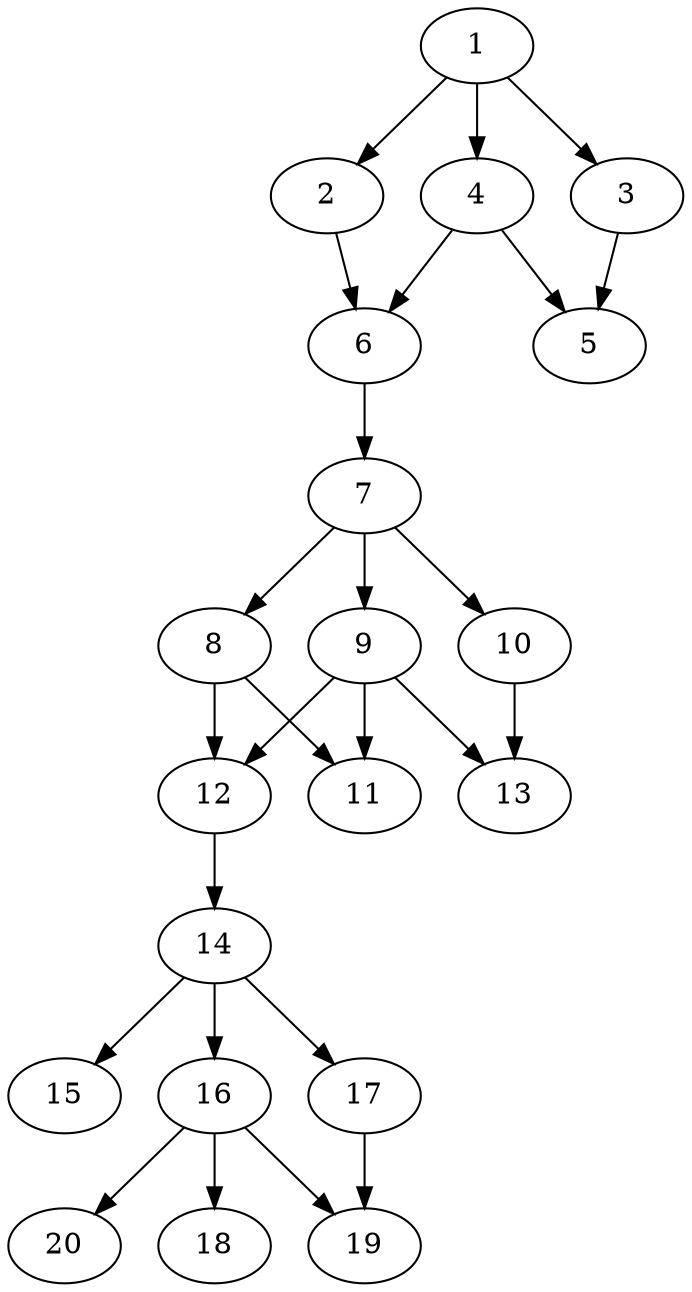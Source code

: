 // DAG automatically generated by daggen at Sat Jul 27 15:35:52 2019
// ./daggen --dot -n 20 --ccr 0.3 --fat 0.4 --regular 0.5 --density 0.6 --mindata 5242880 --maxdata 52428800 
digraph G {
  1 [size="100358827", alpha="0.10", expect_size="30107648"] 
  1 -> 2 [size ="30107648"]
  1 -> 3 [size ="30107648"]
  1 -> 4 [size ="30107648"]
  2 [size="173260800", alpha="0.12", expect_size="51978240"] 
  2 -> 6 [size ="51978240"]
  3 [size="88620373", alpha="0.07", expect_size="26586112"] 
  3 -> 5 [size ="26586112"]
  4 [size="63976107", alpha="0.09", expect_size="19192832"] 
  4 -> 5 [size ="19192832"]
  4 -> 6 [size ="19192832"]
  5 [size="91289600", alpha="0.04", expect_size="27386880"] 
  6 [size="168560640", alpha="0.17", expect_size="50568192"] 
  6 -> 7 [size ="50568192"]
  7 [size="143732053", alpha="0.05", expect_size="43119616"] 
  7 -> 8 [size ="43119616"]
  7 -> 9 [size ="43119616"]
  7 -> 10 [size ="43119616"]
  8 [size="57163093", alpha="0.17", expect_size="17148928"] 
  8 -> 11 [size ="17148928"]
  8 -> 12 [size ="17148928"]
  9 [size="95464107", alpha="0.13", expect_size="28639232"] 
  9 -> 11 [size ="28639232"]
  9 -> 12 [size ="28639232"]
  9 -> 13 [size ="28639232"]
  10 [size="36116480", alpha="0.08", expect_size="10834944"] 
  10 -> 13 [size ="10834944"]
  11 [size="120702293", alpha="0.11", expect_size="36210688"] 
  12 [size="41639253", alpha="0.16", expect_size="12491776"] 
  12 -> 14 [size ="12491776"]
  13 [size="136434347", alpha="0.09", expect_size="40930304"] 
  14 [size="37993813", alpha="0.17", expect_size="11398144"] 
  14 -> 15 [size ="11398144"]
  14 -> 16 [size ="11398144"]
  14 -> 17 [size ="11398144"]
  15 [size="111458987", alpha="0.08", expect_size="33437696"] 
  16 [size="139690667", alpha="0.09", expect_size="41907200"] 
  16 -> 18 [size ="41907200"]
  16 -> 19 [size ="41907200"]
  16 -> 20 [size ="41907200"]
  17 [size="119152640", alpha="0.14", expect_size="35745792"] 
  17 -> 19 [size ="35745792"]
  18 [size="159962453", alpha="0.19", expect_size="47988736"] 
  19 [size="136861013", alpha="0.07", expect_size="41058304"] 
  20 [size="84875947", alpha="0.17", expect_size="25462784"] 
}
